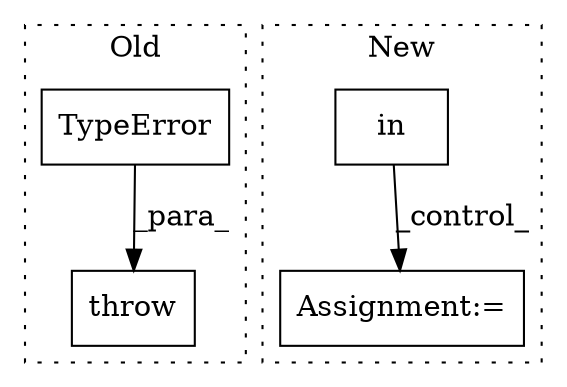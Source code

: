 digraph G {
subgraph cluster0 {
1 [label="TypeError" a="32" s="1403,1483" l="10,1" shape="box"];
3 [label="throw" a="53" s="1397" l="6" shape="box"];
label = "Old";
style="dotted";
}
subgraph cluster1 {
2 [label="in" a="105" s="1232" l="28" shape="box"];
4 [label="Assignment:=" a="7" s="1273" l="1" shape="box"];
label = "New";
style="dotted";
}
1 -> 3 [label="_para_"];
2 -> 4 [label="_control_"];
}